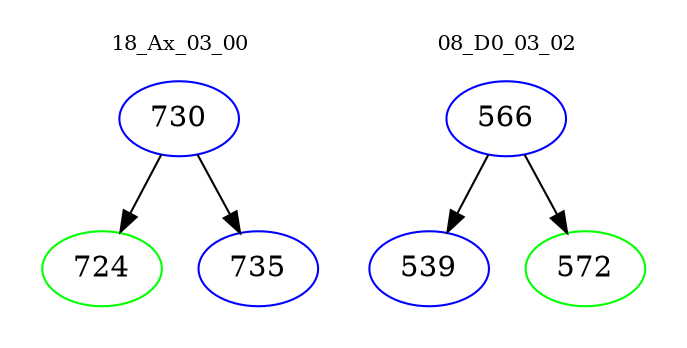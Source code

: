 digraph{
subgraph cluster_0 {
color = white
label = "18_Ax_03_00";
fontsize=10;
T0_730 [label="730", color="blue"]
T0_730 -> T0_724 [color="black"]
T0_724 [label="724", color="green"]
T0_730 -> T0_735 [color="black"]
T0_735 [label="735", color="blue"]
}
subgraph cluster_1 {
color = white
label = "08_D0_03_02";
fontsize=10;
T1_566 [label="566", color="blue"]
T1_566 -> T1_539 [color="black"]
T1_539 [label="539", color="blue"]
T1_566 -> T1_572 [color="black"]
T1_572 [label="572", color="green"]
}
}
